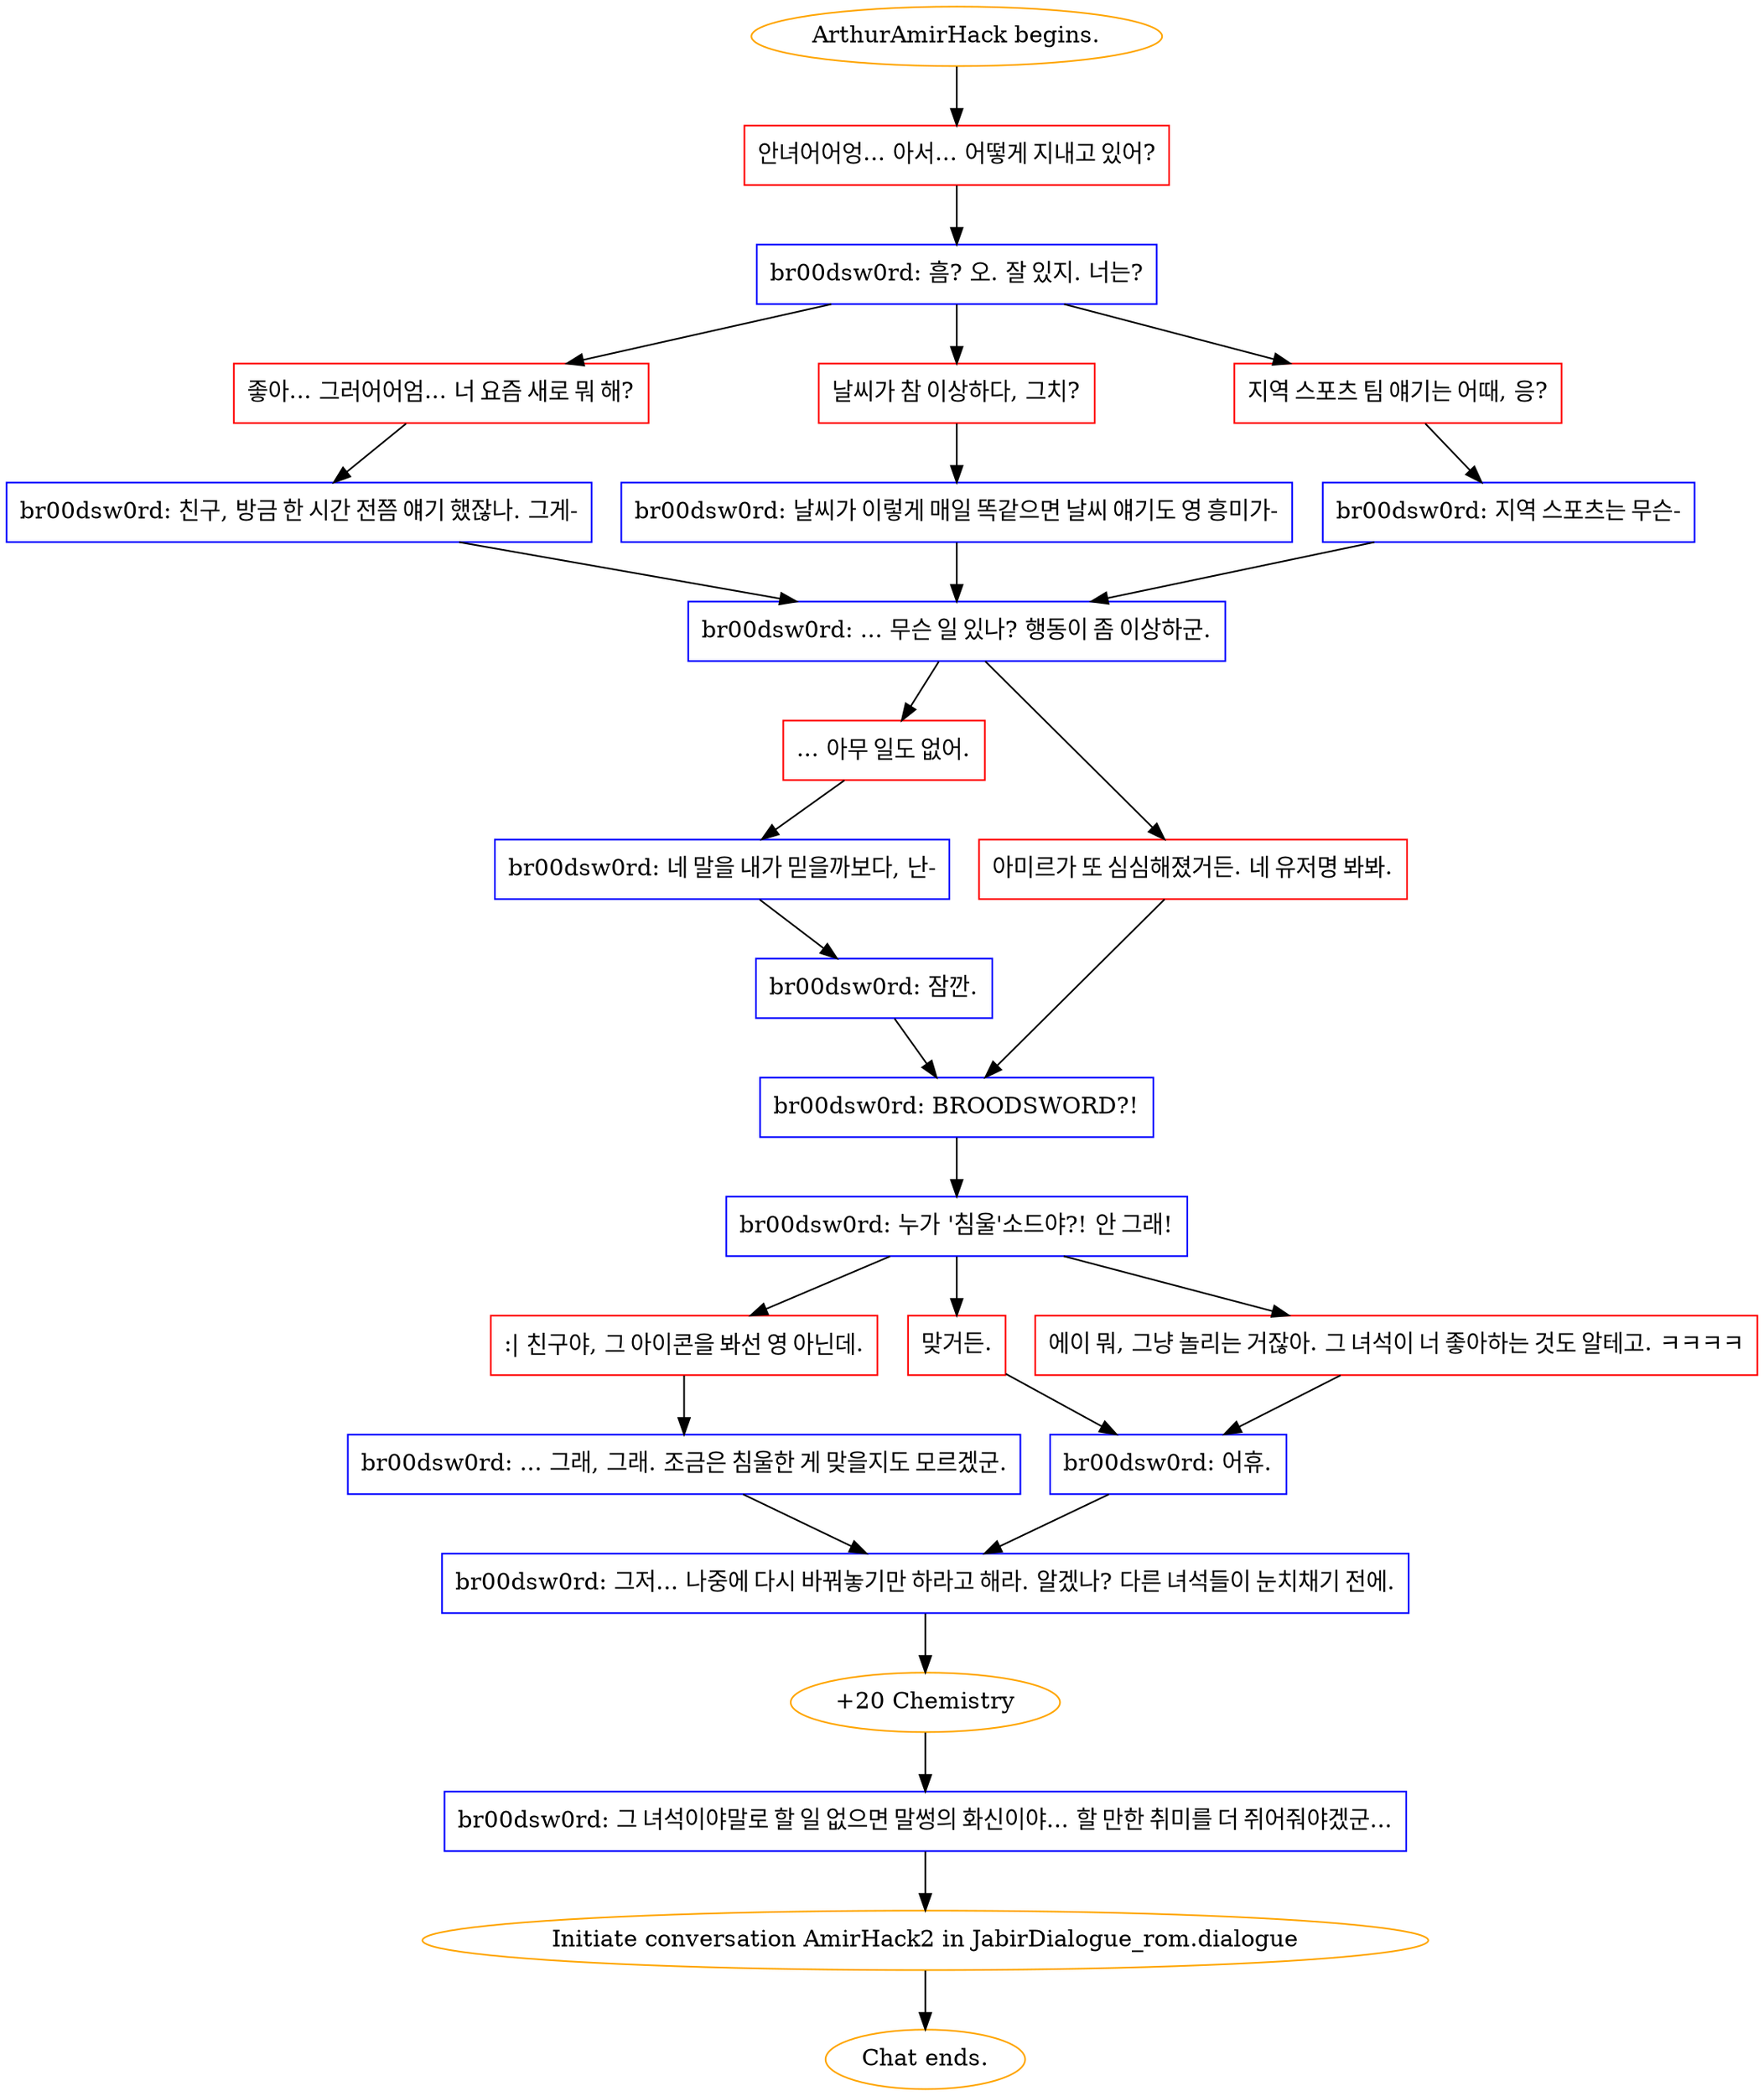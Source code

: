 digraph {
	"ArthurAmirHack begins." [color=orange];
		"ArthurAmirHack begins." -> j1970841284;
	j1970841284 [label="안녀어어엉... 아서... 어떻게 지내고 있어?",shape=box,color=red];
		j1970841284 -> j1078218477;
	j1078218477 [label="br00dsw0rd: 흠? 오. 잘 있지. 너는?",shape=box,color=blue];
		j1078218477 -> j270962030;
		j1078218477 -> j2972364478;
		j1078218477 -> j627760956;
	j270962030 [label="좋아... 그러어어엄... 너 요즘 새로 뭐 해?",shape=box,color=red];
		j270962030 -> j3361972659;
	j2972364478 [label="날씨가 참 이상하다, 그치?",shape=box,color=red];
		j2972364478 -> j4084542561;
	j627760956 [label="지역 스포츠 팀 얘기는 어때, 응?",shape=box,color=red];
		j627760956 -> j122888385;
	j3361972659 [label="br00dsw0rd: 친구, 방금 한 시간 전쯤 얘기 했잖나. 그게-",shape=box,color=blue];
		j3361972659 -> j3582483856;
	j4084542561 [label="br00dsw0rd: 날씨가 이렇게 매일 똑같으면 날씨 얘기도 영 흥미가-",shape=box,color=blue];
		j4084542561 -> j3582483856;
	j122888385 [label="br00dsw0rd: 지역 스포츠는 무슨-",shape=box,color=blue];
		j122888385 -> j3582483856;
	j3582483856 [label="br00dsw0rd: ... 무슨 일 있나? 행동이 좀 이상하군.",shape=box,color=blue];
		j3582483856 -> j2839532240;
		j3582483856 -> j2492923654;
	j2839532240 [label="... 아무 일도 없어.",shape=box,color=red];
		j2839532240 -> j3181305953;
	j2492923654 [label="아미르가 또 심심해졌거든. 네 유저명 봐봐.",shape=box,color=red];
		j2492923654 -> j453857905;
	j3181305953 [label="br00dsw0rd: 네 말을 내가 믿을까보다, 난-",shape=box,color=blue];
		j3181305953 -> j4201155714;
	j453857905 [label="br00dsw0rd: BROODSWORD?!",shape=box,color=blue];
		j453857905 -> j1641303995;
	j4201155714 [label="br00dsw0rd: 잠깐.",shape=box,color=blue];
		j4201155714 -> j453857905;
	j1641303995 [label="br00dsw0rd: 누가 '침울'소드야?! 안 그래!",shape=box,color=blue];
		j1641303995 -> j3615935200;
		j1641303995 -> j80695908;
		j1641303995 -> j2232486415;
	j3615935200 [label=":| 친구야, 그 아이콘을 봐선 영 아닌데.",shape=box,color=red];
		j3615935200 -> j2677918449;
	j80695908 [label="맞거든.",shape=box,color=red];
		j80695908 -> j4077456064;
	j2232486415 [label="에이 뭐, 그냥 놀리는 거잖아. 그 녀석이 너 좋아하는 것도 알테고. ㅋㅋㅋㅋ",shape=box,color=red];
		j2232486415 -> j4077456064;
	j2677918449 [label="br00dsw0rd: ... 그래, 그래. 조금은 침울한 게 맞을지도 모르겠군.",shape=box,color=blue];
		j2677918449 -> j523354006;
	j4077456064 [label="br00dsw0rd: 어휴.",shape=box,color=blue];
		j4077456064 -> j523354006;
	j523354006 [label="br00dsw0rd: 그저... 나중에 다시 바꿔놓기만 하라고 해라. 알겠나? 다른 녀석들이 눈치채기 전에.",shape=box,color=blue];
		j523354006 -> j3707278090;
	j3707278090 [label="+20 Chemistry",color=orange];
		j3707278090 -> j2686548881;
	j2686548881 [label="br00dsw0rd: 그 녀석이야말로 할 일 없으면 말썽의 화신이야... 할 만한 취미를 더 쥐어줘야겠군...",shape=box,color=blue];
		j2686548881 -> "Initiate conversation AmirHack2 in JabirDialogue_rom.dialogue";
	"Initiate conversation AmirHack2 in JabirDialogue_rom.dialogue" [label="Initiate conversation AmirHack2 in JabirDialogue_rom.dialogue",color=orange];
		"Initiate conversation AmirHack2 in JabirDialogue_rom.dialogue" -> "Chat ends.";
	"Chat ends." [color=orange];
}